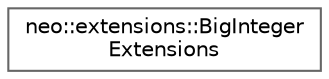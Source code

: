 digraph "Graphical Class Hierarchy"
{
 // LATEX_PDF_SIZE
  bgcolor="transparent";
  edge [fontname=Helvetica,fontsize=10,labelfontname=Helvetica,labelfontsize=10];
  node [fontname=Helvetica,fontsize=10,shape=box,height=0.2,width=0.4];
  rankdir="LR";
  Node0 [id="Node000000",label="neo::extensions::BigInteger\lExtensions",height=0.2,width=0.4,color="grey40", fillcolor="white", style="filled",URL="$classneo_1_1extensions_1_1_big_integer_extensions.html",tooltip="Extensions for BigInteger operations."];
}
